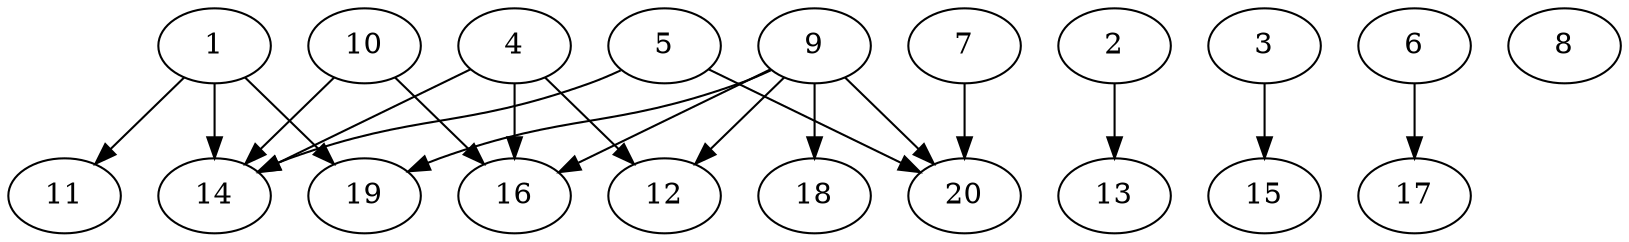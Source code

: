 // DAG automatically generated by daggen at Sat Jul 27 15:38:39 2019
// ./daggen --dot -n 20 --ccr 0.4 --fat 0.7 --regular 0.5 --density 0.4 --mindata 5242880 --maxdata 52428800 
digraph G {
  1 [size="55298560", alpha="0.09", expect_size="22119424"] 
  1 -> 11 [size ="22119424"]
  1 -> 14 [size ="22119424"]
  1 -> 19 [size ="22119424"]
  2 [size="45168640", alpha="0.14", expect_size="18067456"] 
  2 -> 13 [size ="18067456"]
  3 [size="35668480", alpha="0.14", expect_size="14267392"] 
  3 -> 15 [size ="14267392"]
  4 [size="100976640", alpha="0.11", expect_size="40390656"] 
  4 -> 12 [size ="40390656"]
  4 -> 14 [size ="40390656"]
  4 -> 16 [size ="40390656"]
  5 [size="112911360", alpha="0.13", expect_size="45164544"] 
  5 -> 14 [size ="45164544"]
  5 -> 20 [size ="45164544"]
  6 [size="34214400", alpha="0.12", expect_size="13685760"] 
  6 -> 17 [size ="13685760"]
  7 [size="65978880", alpha="0.13", expect_size="26391552"] 
  7 -> 20 [size ="26391552"]
  8 [size="18554880", alpha="0.08", expect_size="7421952"] 
  9 [size="93163520", alpha="0.13", expect_size="37265408"] 
  9 -> 12 [size ="37265408"]
  9 -> 16 [size ="37265408"]
  9 -> 18 [size ="37265408"]
  9 -> 19 [size ="37265408"]
  9 -> 20 [size ="37265408"]
  10 [size="97346560", alpha="0.09", expect_size="38938624"] 
  10 -> 14 [size ="38938624"]
  10 -> 16 [size ="38938624"]
  11 [size="75496960", alpha="0.14", expect_size="30198784"] 
  12 [size="129512960", alpha="0.13", expect_size="51805184"] 
  13 [size="92817920", alpha="0.14", expect_size="37127168"] 
  14 [size="59404800", alpha="0.20", expect_size="23761920"] 
  15 [size="122721280", alpha="0.08", expect_size="49088512"] 
  16 [size="83489280", alpha="0.09", expect_size="33395712"] 
  17 [size="38417920", alpha="0.02", expect_size="15367168"] 
  18 [size="112896000", alpha="0.03", expect_size="45158400"] 
  19 [size="44331520", alpha="0.16", expect_size="17732608"] 
  20 [size="118315520", alpha="0.20", expect_size="47326208"] 
}
